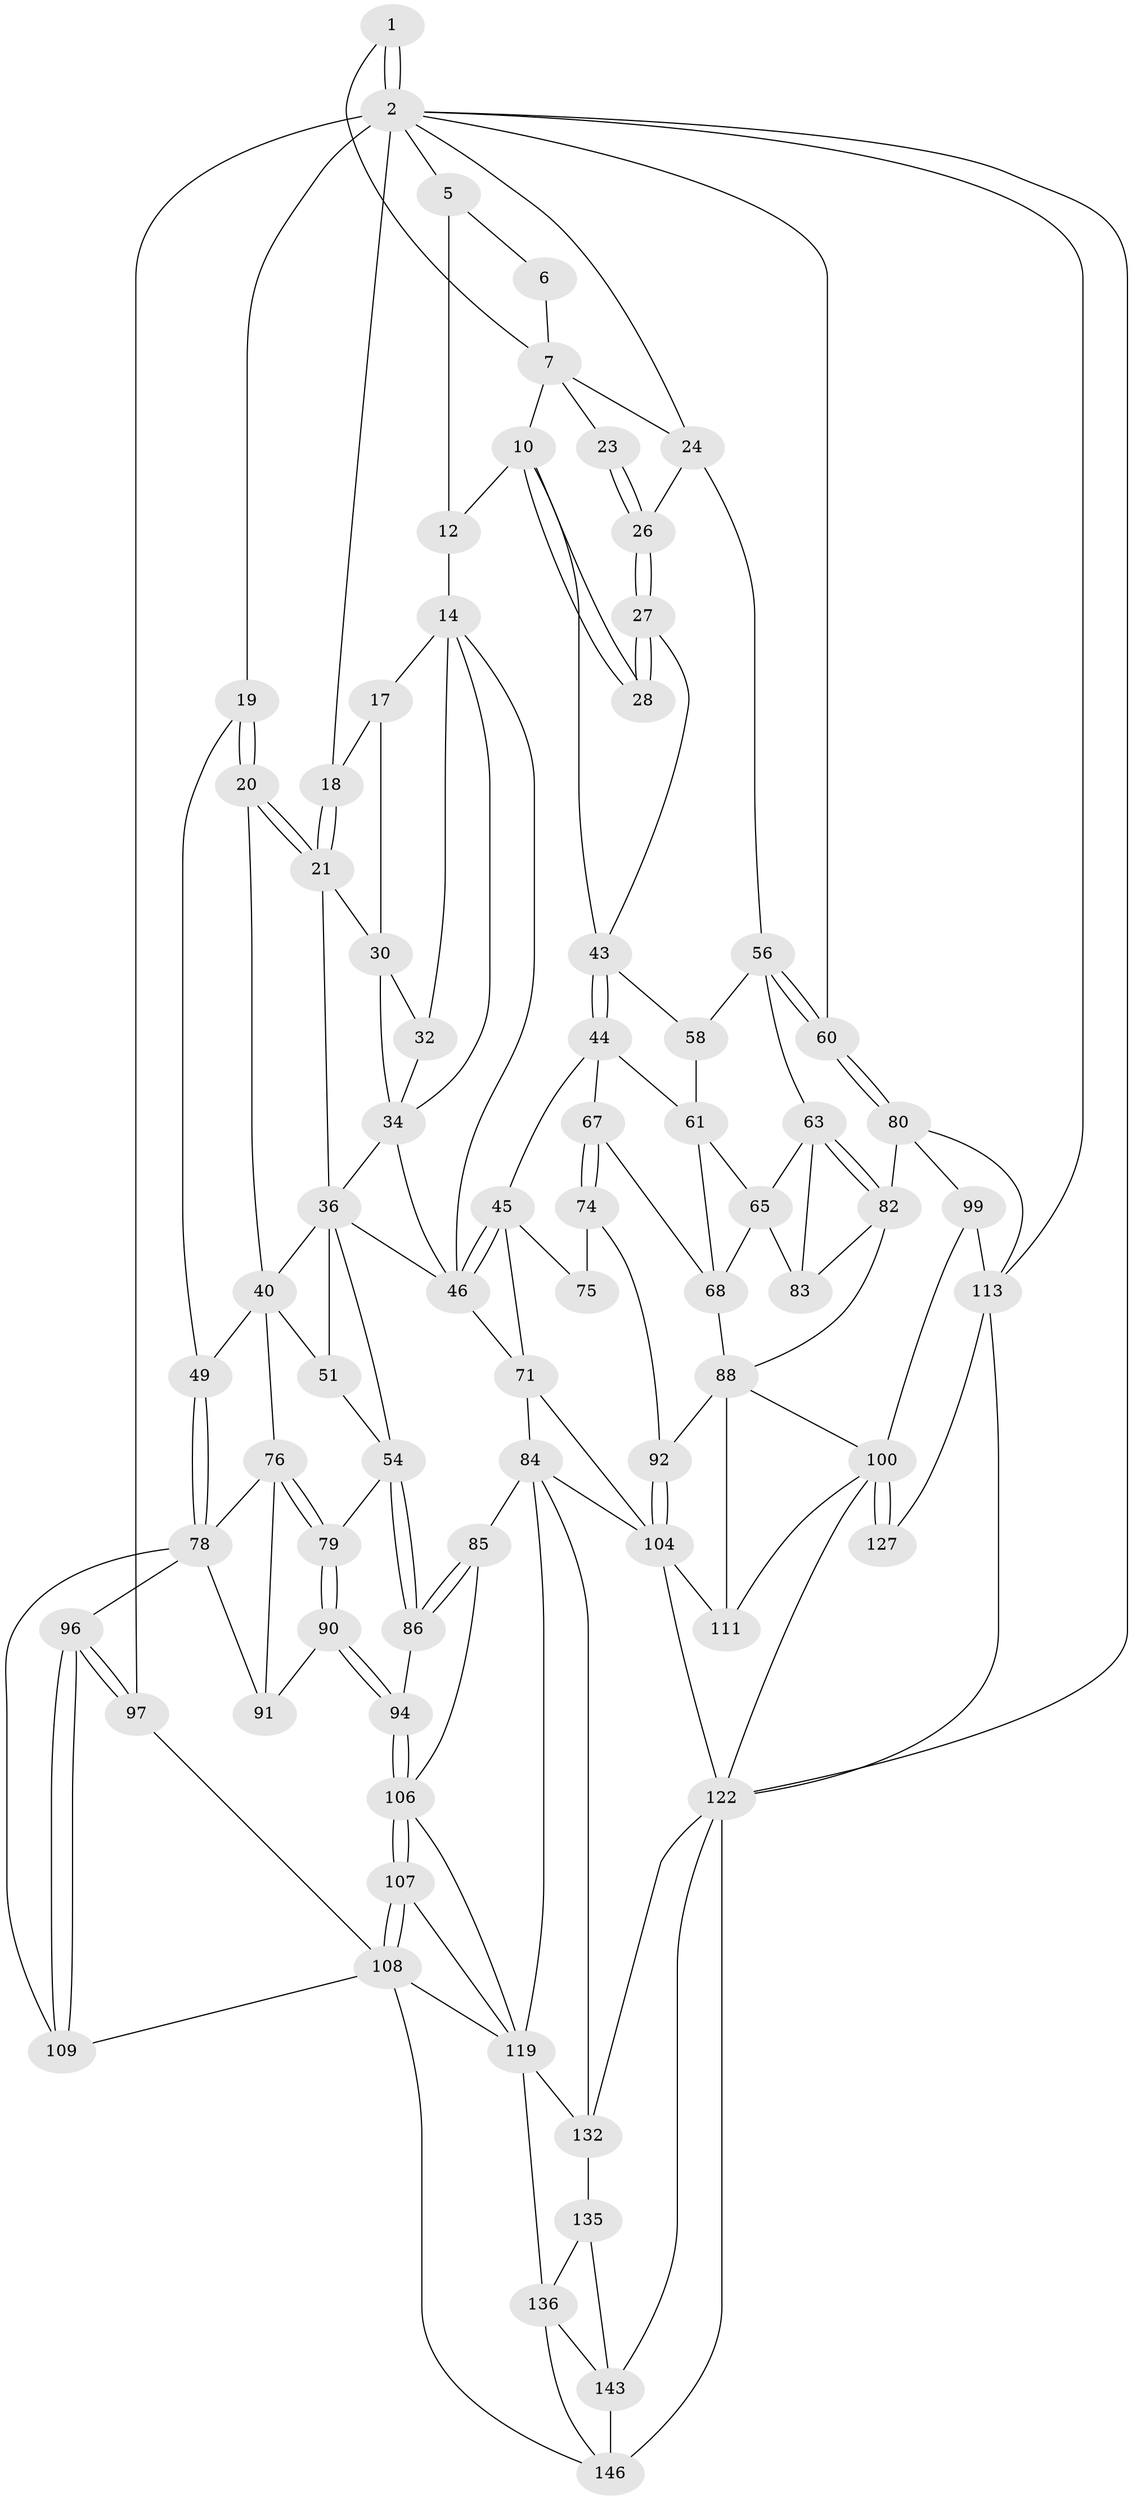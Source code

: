 // original degree distribution, {3: 0.013513513513513514, 6: 0.20270270270270271, 5: 0.5675675675675675, 4: 0.21621621621621623}
// Generated by graph-tools (version 1.1) at 2025/28/03/15/25 16:28:07]
// undirected, 74 vertices, 166 edges
graph export_dot {
graph [start="1"]
  node [color=gray90,style=filled];
  1 [pos="+0.8751068152854611+0"];
  2 [pos="+1+0",super="+112+3+25"];
  5 [pos="+0.3158983083640296+0"];
  6 [pos="+0.6970784205655117+0"];
  7 [pos="+0.933735495700319+0.09622310696774253",super="+22+8"];
  10 [pos="+0.7032178841566411+0",super="+11"];
  12 [pos="+0.5431637092459038+0.15197376265646764",super="+13"];
  14 [pos="+0.44966116457853456+0.2216933866551776",super="+42+15"];
  17 [pos="+0.33281427629975574+0.1336497233741479"];
  18 [pos="+0.27685923693223324+0"];
  19 [pos="+0+0.10176897243222346"];
  20 [pos="+0.016812121464935093+0.125931449592714"];
  21 [pos="+0.16161656169091154+0.06605159224457317",super="+31"];
  23 [pos="+0.8616404566346452+0.1336449853808628"];
  24 [pos="+1+0.19325416560217856",super="+29"];
  26 [pos="+0.8259191931808991+0.24356364968500177"];
  27 [pos="+0.8234353192957714+0.24369073519943177"];
  28 [pos="+0.7393364227416205+0.1556424701833793"];
  30 [pos="+0.23924115917739475+0.16536239922745807",super="+33"];
  32 [pos="+0.3014754128427673+0.19351721369378636"];
  34 [pos="+0.2623106790241727+0.2839765729195093",super="+41+35"];
  36 [pos="+0.24527874819879575+0.2935376161252388",super="+53+37"];
  40 [pos="+0.0845862579872422+0.2537720199040421",super="+48"];
  43 [pos="+0.6447122735625314+0.3017487785837712",super="+47"];
  44 [pos="+0.6107479157285062+0.32966458600926074",super="+62"];
  45 [pos="+0.49282773773926813+0.2934879779127392",super="+70"];
  46 [pos="+0.4874859273890248+0.28523329686836335",super="+50"];
  49 [pos="+0+0.24719317430816465"];
  51 [pos="+0.09556646116110014+0.3909065765509362"];
  54 [pos="+0.1639712693515772+0.4163908842904027",super="+55"];
  56 [pos="+0.9060741946601946+0.39221653970377224",super="+57"];
  58 [pos="+0.7820608306142995+0.3435840198253194"];
  60 [pos="+1+0.388740888271777"];
  61 [pos="+0.771757774878972+0.36093563848310645",super="+66"];
  63 [pos="+0.8665889066529155+0.4291129867427588",super="+64"];
  65 [pos="+0.7743536527004007+0.4058747526656435",super="+73"];
  67 [pos="+0.6421849511336081+0.41218634558133155"];
  68 [pos="+0.6474058477690118+0.41893374191731486",super="+69"];
  71 [pos="+0.4011832874830451+0.5072506222034271",super="+72"];
  74 [pos="+0.5598200598803659+0.47235169303671803",super="+93"];
  75 [pos="+0.44939369915575006+0.4852976469836926"];
  76 [pos="+0.04393068994521858+0.41008597993581425",super="+77"];
  78 [pos="+0+0.45608719220901434",super="+95"];
  79 [pos="+0.08390989632155144+0.5276383837746211"];
  80 [pos="+1+0.4561222997468276",super="+81"];
  82 [pos="+0.9303567165279446+0.5198907245497917",super="+87"];
  83 [pos="+0.7974376992880502+0.5247528402940296"];
  84 [pos="+0.36549228185519617+0.5251113773842728",super="+117"];
  85 [pos="+0.334388717626729+0.5301592519721495"];
  86 [pos="+0.17907709456187684+0.44289194649690783"];
  88 [pos="+0.790891053808884+0.5787601269554659",super="+102+89"];
  90 [pos="+0.0817099888605018+0.5518461544740649"];
  91 [pos="+0.06746874596443908+0.551826894284764"];
  92 [pos="+0.6126285479927757+0.5795203864492293"];
  94 [pos="+0.13330045529611062+0.5762225445577572"];
  96 [pos="+0+0.7462579974654624"];
  97 [pos="+0+1"];
  99 [pos="+0.8871148842932737+0.6563049949356597",super="+128"];
  100 [pos="+0.879149737824368+0.6542770240241044",super="+101"];
  104 [pos="+0.619208179981847+0.609829529700311",super="+105"];
  106 [pos="+0.16986330065254449+0.6366270057905082",super="+110"];
  107 [pos="+0.06439347481671837+0.7357031290137304"];
  108 [pos="+0.061054054816051695+0.73581778054979",super="+139"];
  109 [pos="+0.046344055353742905+0.7331654752029027"];
  111 [pos="+0.6812603932077522+0.6243160454781292"];
  113 [pos="+1+1",super="+129+114"];
  119 [pos="+0.2492791608182719+0.7108193648887599",super="+124"];
  122 [pos="+0.6814256366457855+0.842377311327838",super="+134+123"];
  127 [pos="+0.8246699573009846+0.7472238543553873"];
  132 [pos="+0.3800962232739793+0.752351324609702",super="+133"];
  135 [pos="+0.26432824435728947+0.8204089029023055"];
  136 [pos="+0.12949325695672834+0.798708739807508",super="+137"];
  143 [pos="+0.312310651815655+0.8893391859656055",super="+144"];
  146 [pos="+0.4924845296689977+1",super="+147"];
  1 -- 2;
  1 -- 2;
  1 -- 7;
  2 -- 97 [weight=2];
  2 -- 113;
  2 -- 122;
  2 -- 18;
  2 -- 19;
  2 -- 5;
  2 -- 24;
  2 -- 60;
  5 -- 6;
  5 -- 12;
  6 -- 7;
  7 -- 24;
  7 -- 23 [weight=2];
  7 -- 10;
  10 -- 28 [weight=2];
  10 -- 28;
  10 -- 43;
  10 -- 12;
  12 -- 14 [weight=2];
  14 -- 46;
  14 -- 32;
  14 -- 17;
  14 -- 34;
  17 -- 18;
  17 -- 30;
  18 -- 21;
  18 -- 21;
  19 -- 20;
  19 -- 20;
  19 -- 49;
  20 -- 21;
  20 -- 21;
  20 -- 40;
  21 -- 30;
  21 -- 36;
  23 -- 26;
  23 -- 26;
  24 -- 26;
  24 -- 56;
  26 -- 27;
  26 -- 27;
  27 -- 28;
  27 -- 28;
  27 -- 43;
  30 -- 32;
  30 -- 34;
  32 -- 34;
  34 -- 36;
  34 -- 46;
  36 -- 54;
  36 -- 46;
  36 -- 40;
  36 -- 51;
  40 -- 49;
  40 -- 51;
  40 -- 76;
  43 -- 44;
  43 -- 44;
  43 -- 58;
  44 -- 45;
  44 -- 67;
  44 -- 61;
  45 -- 46;
  45 -- 46;
  45 -- 75;
  45 -- 71;
  46 -- 71;
  49 -- 78;
  49 -- 78;
  51 -- 54;
  54 -- 86;
  54 -- 86;
  54 -- 79;
  56 -- 60;
  56 -- 60;
  56 -- 58;
  56 -- 63;
  58 -- 61;
  60 -- 80;
  60 -- 80;
  61 -- 65;
  61 -- 68;
  63 -- 82;
  63 -- 82;
  63 -- 65;
  63 -- 83;
  65 -- 83;
  65 -- 68;
  67 -- 68;
  67 -- 74;
  67 -- 74;
  68 -- 88;
  71 -- 104;
  71 -- 84;
  74 -- 75 [weight=2];
  74 -- 92;
  76 -- 79;
  76 -- 79;
  76 -- 91;
  76 -- 78;
  78 -- 96;
  78 -- 91;
  78 -- 109;
  79 -- 90;
  79 -- 90;
  80 -- 82;
  80 -- 99;
  80 -- 113;
  82 -- 88;
  82 -- 83;
  84 -- 85;
  84 -- 132;
  84 -- 119;
  84 -- 104;
  85 -- 86;
  85 -- 86;
  85 -- 106;
  86 -- 94;
  88 -- 100;
  88 -- 111;
  88 -- 92;
  90 -- 91;
  90 -- 94;
  90 -- 94;
  92 -- 104;
  92 -- 104;
  94 -- 106;
  94 -- 106;
  96 -- 97;
  96 -- 97;
  96 -- 109;
  96 -- 109;
  97 -- 108;
  99 -- 100;
  99 -- 113 [weight=2];
  100 -- 127 [weight=2];
  100 -- 127;
  100 -- 122;
  100 -- 111;
  104 -- 111;
  104 -- 122;
  106 -- 107;
  106 -- 107;
  106 -- 119;
  107 -- 108;
  107 -- 108;
  107 -- 119;
  108 -- 109;
  108 -- 146;
  108 -- 119;
  113 -- 122;
  113 -- 127;
  119 -- 132;
  119 -- 136 [weight=2];
  122 -- 146 [weight=2];
  122 -- 132;
  122 -- 143;
  132 -- 135;
  135 -- 136;
  135 -- 143;
  136 -- 143;
  136 -- 146;
  143 -- 146;
}
